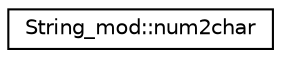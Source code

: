 digraph "Graphical Class Hierarchy"
{
 // LATEX_PDF_SIZE
  edge [fontname="Helvetica",fontsize="10",labelfontname="Helvetica",labelfontsize="10"];
  node [fontname="Helvetica",fontsize="10",shape=record];
  rankdir="LR";
  Node0 [label="String_mod::num2char",height=0.2,width=0.4,color="black", fillcolor="white", style="filled",URL="$interfaceString__mod_1_1num2char.html",tooltip="Convert the input value to string, with the requested format, if provided."];
}
